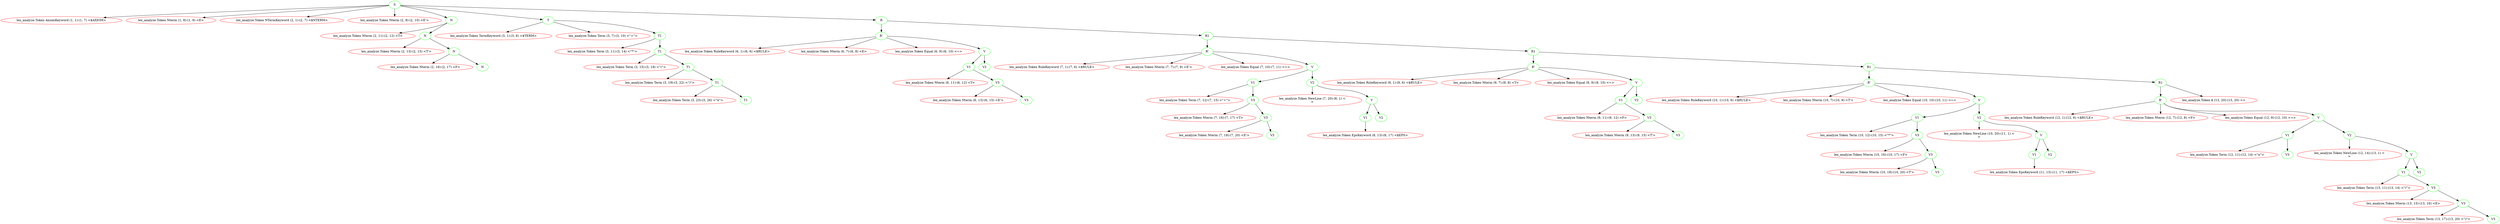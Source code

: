 digraph {
1 [label="S"][color=green]
2 [label="lex_analyze.Token AxiomKeyword (1, 1)-(1, 7) <$AXIOM>"][color=red]
1->2
3 [label="lex_analyze.Token Nterm (1, 8)-(1, 9) <E>"][color=red]
1->3
4 [label="lex_analyze.Token NTermKeyword (2, 1)-(2, 7) <$NTERM>"][color=red]
1->4
5 [label="lex_analyze.Token Nterm (2, 8)-(2, 10) <E'>"][color=red]
1->5
6 [label="N"][color=green]
7 [label="lex_analyze.Token Nterm (2, 11)-(2, 12) <T>"][color=red]
6->7
8 [label="N"][color=green]
9 [label="lex_analyze.Token Nterm (2, 13)-(2, 15) <T'>"][color=red]
8->9
10 [label="N"][color=green]
11 [label="lex_analyze.Token Nterm (2, 16)-(2, 17) <F>"][color=red]
10->11
12 [label="N"][color=green]
10->12
8->10
6->8
1->6
13 [label="T"][color=green]
14 [label="lex_analyze.Token TermKeyword (3, 1)-(3, 6) <$TERM>"][color=red]
13->14
15 [label="lex_analyze.Token Term (3, 7)-(3, 10) <\"+\">"][color=red]
13->15
16 [label="T1"][color=green]
17 [label="lex_analyze.Token Term (3, 11)-(3, 14) <\"*\">"][color=red]
16->17
18 [label="T1"][color=green]
19 [label="lex_analyze.Token Term (3, 15)-(3, 18) <\"(\">"][color=red]
18->19
20 [label="T1"][color=green]
21 [label="lex_analyze.Token Term (3, 19)-(3, 22) <\")\">"][color=red]
20->21
22 [label="T1"][color=green]
23 [label="lex_analyze.Token Term (3, 23)-(3, 26) <\"n\">"][color=red]
22->23
24 [label="T1"][color=green]
22->24
20->22
18->20
16->18
13->16
1->13
25 [label="R"][color=green]
26 [label="R'"][color=green]
27 [label="lex_analyze.Token RuleKeyword (6, 1)-(6, 6) <$RULE>"][color=red]
26->27
28 [label="lex_analyze.Token Nterm (6, 7)-(6, 8) <E>"][color=red]
26->28
29 [label="lex_analyze.Token Equal (6, 9)-(6, 10) <=>"][color=red]
26->29
30 [label="V"][color=green]
31 [label="V1"][color=green]
32 [label="lex_analyze.Token Nterm (6, 11)-(6, 12) <T>"][color=red]
31->32
33 [label="V3"][color=green]
34 [label="lex_analyze.Token Nterm (6, 13)-(6, 15) <E'>"][color=red]
33->34
35 [label="V3"][color=green]
33->35
31->33
30->31
36 [label="V2"][color=green]
30->36
26->30
25->26
37 [label="R1"][color=green]
38 [label="R'"][color=green]
39 [label="lex_analyze.Token RuleKeyword (7, 1)-(7, 6) <$RULE>"][color=red]
38->39
40 [label="lex_analyze.Token Nterm (7, 7)-(7, 9) <E'>"][color=red]
38->40
41 [label="lex_analyze.Token Equal (7, 10)-(7, 11) <=>"][color=red]
38->41
42 [label="V"][color=green]
43 [label="V1"][color=green]
44 [label="lex_analyze.Token Term (7, 12)-(7, 15) <\"+\">"][color=red]
43->44
45 [label="V3"][color=green]
46 [label="lex_analyze.Token Nterm (7, 16)-(7, 17) <T>"][color=red]
45->46
47 [label="V3"][color=green]
48 [label="lex_analyze.Token Nterm (7, 18)-(7, 20) <E'>"][color=red]
47->48
49 [label="V3"][color=green]
47->49
45->47
43->45
42->43
50 [label="V2"][color=green]
51 [label="lex_analyze.Token NewLine (7, 20)-(8, 1) <
>"][color=red]
50->51
52 [label="V"][color=green]
53 [label="V1"][color=green]
54 [label="lex_analyze.Token EpsKeyword (8, 13)-(8, 17) <$EPS>"][color=red]
53->54
52->53
55 [label="V2"][color=green]
52->55
50->52
42->50
38->42
37->38
56 [label="R1"][color=green]
57 [label="R'"][color=green]
58 [label="lex_analyze.Token RuleKeyword (9, 1)-(9, 6) <$RULE>"][color=red]
57->58
59 [label="lex_analyze.Token Nterm (9, 7)-(9, 8) <T>"][color=red]
57->59
60 [label="lex_analyze.Token Equal (9, 9)-(9, 10) <=>"][color=red]
57->60
61 [label="V"][color=green]
62 [label="V1"][color=green]
63 [label="lex_analyze.Token Nterm (9, 11)-(9, 12) <F>"][color=red]
62->63
64 [label="V3"][color=green]
65 [label="lex_analyze.Token Nterm (9, 13)-(9, 15) <T'>"][color=red]
64->65
66 [label="V3"][color=green]
64->66
62->64
61->62
67 [label="V2"][color=green]
61->67
57->61
56->57
68 [label="R1"][color=green]
69 [label="R'"][color=green]
70 [label="lex_analyze.Token RuleKeyword (10, 1)-(10, 6) <$RULE>"][color=red]
69->70
71 [label="lex_analyze.Token Nterm (10, 7)-(10, 9) <T'>"][color=red]
69->71
72 [label="lex_analyze.Token Equal (10, 10)-(10, 11) <=>"][color=red]
69->72
73 [label="V"][color=green]
74 [label="V1"][color=green]
75 [label="lex_analyze.Token Term (10, 12)-(10, 15) <\"*\">"][color=red]
74->75
76 [label="V3"][color=green]
77 [label="lex_analyze.Token Nterm (10, 16)-(10, 17) <F>"][color=red]
76->77
78 [label="V3"][color=green]
79 [label="lex_analyze.Token Nterm (10, 18)-(10, 20) <T'>"][color=red]
78->79
80 [label="V3"][color=green]
78->80
76->78
74->76
73->74
81 [label="V2"][color=green]
82 [label="lex_analyze.Token NewLine (10, 20)-(11, 1) <
>"][color=red]
81->82
83 [label="V"][color=green]
84 [label="V1"][color=green]
85 [label="lex_analyze.Token EpsKeyword (11, 13)-(11, 17) <$EPS>"][color=red]
84->85
83->84
86 [label="V2"][color=green]
83->86
81->83
73->81
69->73
68->69
87 [label="R1"][color=green]
88 [label="R'"][color=green]
89 [label="lex_analyze.Token RuleKeyword (12, 1)-(12, 6) <$RULE>"][color=red]
88->89
90 [label="lex_analyze.Token Nterm (12, 7)-(12, 8) <F>"][color=red]
88->90
91 [label="lex_analyze.Token Equal (12, 9)-(12, 10) <=>"][color=red]
88->91
92 [label="V"][color=green]
93 [label="V1"][color=green]
94 [label="lex_analyze.Token Term (12, 11)-(12, 14) <\"n\">"][color=red]
93->94
95 [label="V3"][color=green]
93->95
92->93
96 [label="V2"][color=green]
97 [label="lex_analyze.Token NewLine (12, 14)-(13, 1) <
>"][color=red]
96->97
98 [label="V"][color=green]
99 [label="V1"][color=green]
100 [label="lex_analyze.Token Term (13, 11)-(13, 14) <\"(\">"][color=red]
99->100
101 [label="V3"][color=green]
102 [label="lex_analyze.Token Nterm (13, 15)-(13, 16) <E>"][color=red]
101->102
103 [label="V3"][color=green]
104 [label="lex_analyze.Token Term (13, 17)-(13, 20) <\")\">"][color=red]
103->104
105 [label="V3"][color=green]
103->105
101->103
99->101
98->99
106 [label="V2"][color=green]
98->106
96->98
92->96
88->92
87->88
109 [label="lex_analyze.Token $ (13, 20)-(13, 20) <>"][color=red]
87->109
68->87
56->68
37->56
25->37
1->25
}
